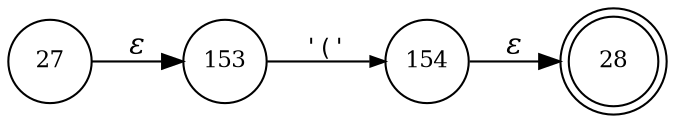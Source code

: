 digraph ATN {
rankdir=LR;
s28[fontsize=11, label="28", shape=doublecircle, fixedsize=true, width=.6];
s153[fontsize=11,label="153", shape=circle, fixedsize=true, width=.55, peripheries=1];
s154[fontsize=11,label="154", shape=circle, fixedsize=true, width=.55, peripheries=1];
s27[fontsize=11,label="27", shape=circle, fixedsize=true, width=.55, peripheries=1];
s27 -> s153 [fontname="Times-Italic", label="&epsilon;"];
s153 -> s154 [fontsize=11, fontname="Courier", arrowsize=.7, label = "'('", arrowhead = normal];
s154 -> s28 [fontname="Times-Italic", label="&epsilon;"];
}